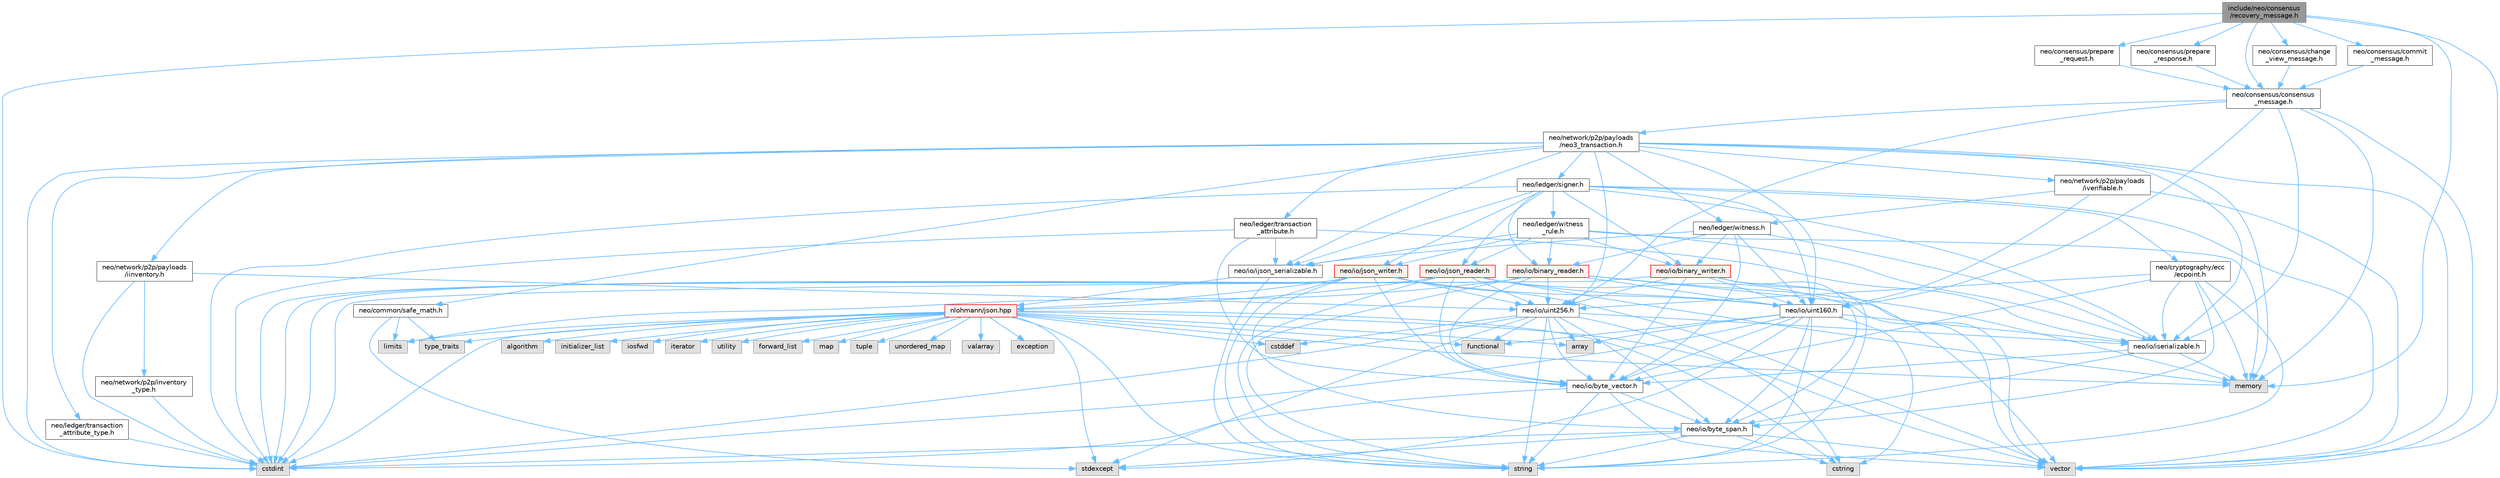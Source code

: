 digraph "include/neo/consensus/recovery_message.h"
{
 // LATEX_PDF_SIZE
  bgcolor="transparent";
  edge [fontname=Helvetica,fontsize=10,labelfontname=Helvetica,labelfontsize=10];
  node [fontname=Helvetica,fontsize=10,shape=box,height=0.2,width=0.4];
  Node1 [id="Node000001",label="include/neo/consensus\l/recovery_message.h",height=0.2,width=0.4,color="gray40", fillcolor="grey60", style="filled", fontcolor="black",tooltip=" "];
  Node1 -> Node2 [id="edge1_Node000001_Node000002",color="steelblue1",style="solid",tooltip=" "];
  Node2 [id="Node000002",label="neo/consensus/change\l_view_message.h",height=0.2,width=0.4,color="grey40", fillcolor="white", style="filled",URL="$change__view__message_8h.html",tooltip=" "];
  Node2 -> Node3 [id="edge2_Node000002_Node000003",color="steelblue1",style="solid",tooltip=" "];
  Node3 [id="Node000003",label="neo/consensus/consensus\l_message.h",height=0.2,width=0.4,color="grey40", fillcolor="white", style="filled",URL="$consensus__message_8h.html",tooltip=" "];
  Node3 -> Node4 [id="edge3_Node000003_Node000004",color="steelblue1",style="solid",tooltip=" "];
  Node4 [id="Node000004",label="neo/io/iserializable.h",height=0.2,width=0.4,color="grey40", fillcolor="white", style="filled",URL="$iserializable_8h.html",tooltip=" "];
  Node4 -> Node5 [id="edge4_Node000004_Node000005",color="steelblue1",style="solid",tooltip=" "];
  Node5 [id="Node000005",label="neo/io/byte_span.h",height=0.2,width=0.4,color="grey40", fillcolor="white", style="filled",URL="$io_2byte__span_8h.html",tooltip=" "];
  Node5 -> Node6 [id="edge5_Node000005_Node000006",color="steelblue1",style="solid",tooltip=" "];
  Node6 [id="Node000006",label="cstdint",height=0.2,width=0.4,color="grey60", fillcolor="#E0E0E0", style="filled",tooltip=" "];
  Node5 -> Node7 [id="edge6_Node000005_Node000007",color="steelblue1",style="solid",tooltip=" "];
  Node7 [id="Node000007",label="cstring",height=0.2,width=0.4,color="grey60", fillcolor="#E0E0E0", style="filled",tooltip=" "];
  Node5 -> Node8 [id="edge7_Node000005_Node000008",color="steelblue1",style="solid",tooltip=" "];
  Node8 [id="Node000008",label="stdexcept",height=0.2,width=0.4,color="grey60", fillcolor="#E0E0E0", style="filled",tooltip=" "];
  Node5 -> Node9 [id="edge8_Node000005_Node000009",color="steelblue1",style="solid",tooltip=" "];
  Node9 [id="Node000009",label="string",height=0.2,width=0.4,color="grey60", fillcolor="#E0E0E0", style="filled",tooltip=" "];
  Node5 -> Node10 [id="edge9_Node000005_Node000010",color="steelblue1",style="solid",tooltip=" "];
  Node10 [id="Node000010",label="vector",height=0.2,width=0.4,color="grey60", fillcolor="#E0E0E0", style="filled",tooltip=" "];
  Node4 -> Node11 [id="edge10_Node000004_Node000011",color="steelblue1",style="solid",tooltip=" "];
  Node11 [id="Node000011",label="neo/io/byte_vector.h",height=0.2,width=0.4,color="grey40", fillcolor="white", style="filled",URL="$io_2byte__vector_8h.html",tooltip=" "];
  Node11 -> Node5 [id="edge11_Node000011_Node000005",color="steelblue1",style="solid",tooltip=" "];
  Node11 -> Node6 [id="edge12_Node000011_Node000006",color="steelblue1",style="solid",tooltip=" "];
  Node11 -> Node9 [id="edge13_Node000011_Node000009",color="steelblue1",style="solid",tooltip=" "];
  Node11 -> Node10 [id="edge14_Node000011_Node000010",color="steelblue1",style="solid",tooltip=" "];
  Node4 -> Node12 [id="edge15_Node000004_Node000012",color="steelblue1",style="solid",tooltip=" "];
  Node12 [id="Node000012",label="memory",height=0.2,width=0.4,color="grey60", fillcolor="#E0E0E0", style="filled",tooltip=" "];
  Node3 -> Node13 [id="edge16_Node000003_Node000013",color="steelblue1",style="solid",tooltip=" "];
  Node13 [id="Node000013",label="neo/io/uint160.h",height=0.2,width=0.4,color="grey40", fillcolor="white", style="filled",URL="$uint160_8h.html",tooltip=" "];
  Node13 -> Node5 [id="edge17_Node000013_Node000005",color="steelblue1",style="solid",tooltip=" "];
  Node13 -> Node11 [id="edge18_Node000013_Node000011",color="steelblue1",style="solid",tooltip=" "];
  Node13 -> Node4 [id="edge19_Node000013_Node000004",color="steelblue1",style="solid",tooltip=" "];
  Node13 -> Node14 [id="edge20_Node000013_Node000014",color="steelblue1",style="solid",tooltip=" "];
  Node14 [id="Node000014",label="array",height=0.2,width=0.4,color="grey60", fillcolor="#E0E0E0", style="filled",tooltip=" "];
  Node13 -> Node6 [id="edge21_Node000013_Node000006",color="steelblue1",style="solid",tooltip=" "];
  Node13 -> Node7 [id="edge22_Node000013_Node000007",color="steelblue1",style="solid",tooltip=" "];
  Node13 -> Node15 [id="edge23_Node000013_Node000015",color="steelblue1",style="solid",tooltip=" "];
  Node15 [id="Node000015",label="functional",height=0.2,width=0.4,color="grey60", fillcolor="#E0E0E0", style="filled",tooltip=" "];
  Node13 -> Node8 [id="edge24_Node000013_Node000008",color="steelblue1",style="solid",tooltip=" "];
  Node13 -> Node9 [id="edge25_Node000013_Node000009",color="steelblue1",style="solid",tooltip=" "];
  Node3 -> Node16 [id="edge26_Node000003_Node000016",color="steelblue1",style="solid",tooltip=" "];
  Node16 [id="Node000016",label="neo/io/uint256.h",height=0.2,width=0.4,color="grey40", fillcolor="white", style="filled",URL="$uint256_8h.html",tooltip=" "];
  Node16 -> Node5 [id="edge27_Node000016_Node000005",color="steelblue1",style="solid",tooltip=" "];
  Node16 -> Node11 [id="edge28_Node000016_Node000011",color="steelblue1",style="solid",tooltip=" "];
  Node16 -> Node4 [id="edge29_Node000016_Node000004",color="steelblue1",style="solid",tooltip=" "];
  Node16 -> Node14 [id="edge30_Node000016_Node000014",color="steelblue1",style="solid",tooltip=" "];
  Node16 -> Node17 [id="edge31_Node000016_Node000017",color="steelblue1",style="solid",tooltip=" "];
  Node17 [id="Node000017",label="cstddef",height=0.2,width=0.4,color="grey60", fillcolor="#E0E0E0", style="filled",tooltip=" "];
  Node16 -> Node6 [id="edge32_Node000016_Node000006",color="steelblue1",style="solid",tooltip=" "];
  Node16 -> Node7 [id="edge33_Node000016_Node000007",color="steelblue1",style="solid",tooltip=" "];
  Node16 -> Node15 [id="edge34_Node000016_Node000015",color="steelblue1",style="solid",tooltip=" "];
  Node16 -> Node8 [id="edge35_Node000016_Node000008",color="steelblue1",style="solid",tooltip=" "];
  Node16 -> Node9 [id="edge36_Node000016_Node000009",color="steelblue1",style="solid",tooltip=" "];
  Node3 -> Node18 [id="edge37_Node000003_Node000018",color="steelblue1",style="solid",tooltip=" "];
  Node18 [id="Node000018",label="neo/network/p2p/payloads\l/neo3_transaction.h",height=0.2,width=0.4,color="grey40", fillcolor="white", style="filled",URL="$neo3__transaction_8h.html",tooltip=" "];
  Node18 -> Node19 [id="edge38_Node000018_Node000019",color="steelblue1",style="solid",tooltip=" "];
  Node19 [id="Node000019",label="neo/common/safe_math.h",height=0.2,width=0.4,color="grey40", fillcolor="white", style="filled",URL="$safe__math_8h.html",tooltip=" "];
  Node19 -> Node20 [id="edge39_Node000019_Node000020",color="steelblue1",style="solid",tooltip=" "];
  Node20 [id="Node000020",label="limits",height=0.2,width=0.4,color="grey60", fillcolor="#E0E0E0", style="filled",tooltip=" "];
  Node19 -> Node8 [id="edge40_Node000019_Node000008",color="steelblue1",style="solid",tooltip=" "];
  Node19 -> Node21 [id="edge41_Node000019_Node000021",color="steelblue1",style="solid",tooltip=" "];
  Node21 [id="Node000021",label="type_traits",height=0.2,width=0.4,color="grey60", fillcolor="#E0E0E0", style="filled",tooltip=" "];
  Node18 -> Node22 [id="edge42_Node000018_Node000022",color="steelblue1",style="solid",tooltip=" "];
  Node22 [id="Node000022",label="neo/io/ijson_serializable.h",height=0.2,width=0.4,color="grey40", fillcolor="white", style="filled",URL="$ijson__serializable_8h.html",tooltip=" "];
  Node22 -> Node23 [id="edge43_Node000022_Node000023",color="steelblue1",style="solid",tooltip=" "];
  Node23 [id="Node000023",label="nlohmann/json.hpp",height=0.2,width=0.4,color="red", fillcolor="#FFF0F0", style="filled",URL="$json_8hpp.html",tooltip=" "];
  Node23 -> Node24 [id="edge44_Node000023_Node000024",color="steelblue1",style="solid",tooltip=" "];
  Node24 [id="Node000024",label="algorithm",height=0.2,width=0.4,color="grey60", fillcolor="#E0E0E0", style="filled",tooltip=" "];
  Node23 -> Node17 [id="edge45_Node000023_Node000017",color="steelblue1",style="solid",tooltip=" "];
  Node23 -> Node15 [id="edge46_Node000023_Node000015",color="steelblue1",style="solid",tooltip=" "];
  Node23 -> Node25 [id="edge47_Node000023_Node000025",color="steelblue1",style="solid",tooltip=" "];
  Node25 [id="Node000025",label="initializer_list",height=0.2,width=0.4,color="grey60", fillcolor="#E0E0E0", style="filled",tooltip=" "];
  Node23 -> Node26 [id="edge48_Node000023_Node000026",color="steelblue1",style="solid",tooltip=" "];
  Node26 [id="Node000026",label="iosfwd",height=0.2,width=0.4,color="grey60", fillcolor="#E0E0E0", style="filled",tooltip=" "];
  Node23 -> Node27 [id="edge49_Node000023_Node000027",color="steelblue1",style="solid",tooltip=" "];
  Node27 [id="Node000027",label="iterator",height=0.2,width=0.4,color="grey60", fillcolor="#E0E0E0", style="filled",tooltip=" "];
  Node23 -> Node12 [id="edge50_Node000023_Node000012",color="steelblue1",style="solid",tooltip=" "];
  Node23 -> Node9 [id="edge51_Node000023_Node000009",color="steelblue1",style="solid",tooltip=" "];
  Node23 -> Node28 [id="edge52_Node000023_Node000028",color="steelblue1",style="solid",tooltip=" "];
  Node28 [id="Node000028",label="utility",height=0.2,width=0.4,color="grey60", fillcolor="#E0E0E0", style="filled",tooltip=" "];
  Node23 -> Node10 [id="edge53_Node000023_Node000010",color="steelblue1",style="solid",tooltip=" "];
  Node23 -> Node14 [id="edge54_Node000023_Node000014",color="steelblue1",style="solid",tooltip=" "];
  Node23 -> Node29 [id="edge55_Node000023_Node000029",color="steelblue1",style="solid",tooltip=" "];
  Node29 [id="Node000029",label="forward_list",height=0.2,width=0.4,color="grey60", fillcolor="#E0E0E0", style="filled",tooltip=" "];
  Node23 -> Node30 [id="edge56_Node000023_Node000030",color="steelblue1",style="solid",tooltip=" "];
  Node30 [id="Node000030",label="map",height=0.2,width=0.4,color="grey60", fillcolor="#E0E0E0", style="filled",tooltip=" "];
  Node23 -> Node31 [id="edge57_Node000023_Node000031",color="steelblue1",style="solid",tooltip=" "];
  Node31 [id="Node000031",label="tuple",height=0.2,width=0.4,color="grey60", fillcolor="#E0E0E0", style="filled",tooltip=" "];
  Node23 -> Node21 [id="edge58_Node000023_Node000021",color="steelblue1",style="solid",tooltip=" "];
  Node23 -> Node32 [id="edge59_Node000023_Node000032",color="steelblue1",style="solid",tooltip=" "];
  Node32 [id="Node000032",label="unordered_map",height=0.2,width=0.4,color="grey60", fillcolor="#E0E0E0", style="filled",tooltip=" "];
  Node23 -> Node33 [id="edge60_Node000023_Node000033",color="steelblue1",style="solid",tooltip=" "];
  Node33 [id="Node000033",label="valarray",height=0.2,width=0.4,color="grey60", fillcolor="#E0E0E0", style="filled",tooltip=" "];
  Node23 -> Node34 [id="edge61_Node000023_Node000034",color="steelblue1",style="solid",tooltip=" "];
  Node34 [id="Node000034",label="exception",height=0.2,width=0.4,color="grey60", fillcolor="#E0E0E0", style="filled",tooltip=" "];
  Node23 -> Node8 [id="edge62_Node000023_Node000008",color="steelblue1",style="solid",tooltip=" "];
  Node23 -> Node6 [id="edge63_Node000023_Node000006",color="steelblue1",style="solid",tooltip=" "];
  Node23 -> Node20 [id="edge64_Node000023_Node000020",color="steelblue1",style="solid",tooltip=" "];
  Node23 -> Node7 [id="edge65_Node000023_Node000007",color="steelblue1",style="solid",tooltip=" "];
  Node22 -> Node9 [id="edge66_Node000022_Node000009",color="steelblue1",style="solid",tooltip=" "];
  Node18 -> Node4 [id="edge67_Node000018_Node000004",color="steelblue1",style="solid",tooltip=" "];
  Node18 -> Node13 [id="edge68_Node000018_Node000013",color="steelblue1",style="solid",tooltip=" "];
  Node18 -> Node16 [id="edge69_Node000018_Node000016",color="steelblue1",style="solid",tooltip=" "];
  Node18 -> Node47 [id="edge70_Node000018_Node000047",color="steelblue1",style="solid",tooltip=" "];
  Node47 [id="Node000047",label="neo/ledger/signer.h",height=0.2,width=0.4,color="grey40", fillcolor="white", style="filled",URL="$signer_8h.html",tooltip=" "];
  Node47 -> Node48 [id="edge71_Node000047_Node000048",color="steelblue1",style="solid",tooltip=" "];
  Node48 [id="Node000048",label="neo/cryptography/ecc\l/ecpoint.h",height=0.2,width=0.4,color="grey40", fillcolor="white", style="filled",URL="$ecpoint_8h.html",tooltip=" "];
  Node48 -> Node5 [id="edge72_Node000048_Node000005",color="steelblue1",style="solid",tooltip=" "];
  Node48 -> Node11 [id="edge73_Node000048_Node000011",color="steelblue1",style="solid",tooltip=" "];
  Node48 -> Node4 [id="edge74_Node000048_Node000004",color="steelblue1",style="solid",tooltip=" "];
  Node48 -> Node16 [id="edge75_Node000048_Node000016",color="steelblue1",style="solid",tooltip=" "];
  Node48 -> Node12 [id="edge76_Node000048_Node000012",color="steelblue1",style="solid",tooltip=" "];
  Node48 -> Node9 [id="edge77_Node000048_Node000009",color="steelblue1",style="solid",tooltip=" "];
  Node47 -> Node49 [id="edge78_Node000047_Node000049",color="steelblue1",style="solid",tooltip=" "];
  Node49 [id="Node000049",label="neo/io/binary_reader.h",height=0.2,width=0.4,color="red", fillcolor="#FFF0F0", style="filled",URL="$binary__reader_8h.html",tooltip=" "];
  Node49 -> Node11 [id="edge79_Node000049_Node000011",color="steelblue1",style="solid",tooltip=" "];
  Node49 -> Node13 [id="edge80_Node000049_Node000013",color="steelblue1",style="solid",tooltip=" "];
  Node49 -> Node16 [id="edge81_Node000049_Node000016",color="steelblue1",style="solid",tooltip=" "];
  Node49 -> Node6 [id="edge82_Node000049_Node000006",color="steelblue1",style="solid",tooltip=" "];
  Node49 -> Node20 [id="edge83_Node000049_Node000020",color="steelblue1",style="solid",tooltip=" "];
  Node49 -> Node12 [id="edge84_Node000049_Node000012",color="steelblue1",style="solid",tooltip=" "];
  Node49 -> Node9 [id="edge85_Node000049_Node000009",color="steelblue1",style="solid",tooltip=" "];
  Node49 -> Node10 [id="edge86_Node000049_Node000010",color="steelblue1",style="solid",tooltip=" "];
  Node47 -> Node52 [id="edge87_Node000047_Node000052",color="steelblue1",style="solid",tooltip=" "];
  Node52 [id="Node000052",label="neo/io/binary_writer.h",height=0.2,width=0.4,color="red", fillcolor="#FFF0F0", style="filled",URL="$binary__writer_8h.html",tooltip=" "];
  Node52 -> Node5 [id="edge88_Node000052_Node000005",color="steelblue1",style="solid",tooltip=" "];
  Node52 -> Node11 [id="edge89_Node000052_Node000011",color="steelblue1",style="solid",tooltip=" "];
  Node52 -> Node13 [id="edge90_Node000052_Node000013",color="steelblue1",style="solid",tooltip=" "];
  Node52 -> Node16 [id="edge91_Node000052_Node000016",color="steelblue1",style="solid",tooltip=" "];
  Node52 -> Node6 [id="edge92_Node000052_Node000006",color="steelblue1",style="solid",tooltip=" "];
  Node52 -> Node9 [id="edge93_Node000052_Node000009",color="steelblue1",style="solid",tooltip=" "];
  Node52 -> Node10 [id="edge94_Node000052_Node000010",color="steelblue1",style="solid",tooltip=" "];
  Node47 -> Node22 [id="edge95_Node000047_Node000022",color="steelblue1",style="solid",tooltip=" "];
  Node47 -> Node4 [id="edge96_Node000047_Node000004",color="steelblue1",style="solid",tooltip=" "];
  Node47 -> Node53 [id="edge97_Node000047_Node000053",color="steelblue1",style="solid",tooltip=" "];
  Node53 [id="Node000053",label="neo/io/json_reader.h",height=0.2,width=0.4,color="red", fillcolor="#FFF0F0", style="filled",URL="$json__reader_8h.html",tooltip=" "];
  Node53 -> Node11 [id="edge98_Node000053_Node000011",color="steelblue1",style="solid",tooltip=" "];
  Node53 -> Node13 [id="edge99_Node000053_Node000013",color="steelblue1",style="solid",tooltip=" "];
  Node53 -> Node16 [id="edge100_Node000053_Node000016",color="steelblue1",style="solid",tooltip=" "];
  Node53 -> Node6 [id="edge101_Node000053_Node000006",color="steelblue1",style="solid",tooltip=" "];
  Node53 -> Node12 [id="edge102_Node000053_Node000012",color="steelblue1",style="solid",tooltip=" "];
  Node53 -> Node23 [id="edge103_Node000053_Node000023",color="steelblue1",style="solid",tooltip=" "];
  Node53 -> Node9 [id="edge104_Node000053_Node000009",color="steelblue1",style="solid",tooltip=" "];
  Node53 -> Node10 [id="edge105_Node000053_Node000010",color="steelblue1",style="solid",tooltip=" "];
  Node47 -> Node55 [id="edge106_Node000047_Node000055",color="steelblue1",style="solid",tooltip=" "];
  Node55 [id="Node000055",label="neo/io/json_writer.h",height=0.2,width=0.4,color="red", fillcolor="#FFF0F0", style="filled",URL="$json__writer_8h.html",tooltip=" "];
  Node55 -> Node5 [id="edge107_Node000055_Node000005",color="steelblue1",style="solid",tooltip=" "];
  Node55 -> Node11 [id="edge108_Node000055_Node000011",color="steelblue1",style="solid",tooltip=" "];
  Node55 -> Node13 [id="edge109_Node000055_Node000013",color="steelblue1",style="solid",tooltip=" "];
  Node55 -> Node16 [id="edge110_Node000055_Node000016",color="steelblue1",style="solid",tooltip=" "];
  Node55 -> Node6 [id="edge111_Node000055_Node000006",color="steelblue1",style="solid",tooltip=" "];
  Node55 -> Node23 [id="edge112_Node000055_Node000023",color="steelblue1",style="solid",tooltip=" "];
  Node55 -> Node9 [id="edge113_Node000055_Node000009",color="steelblue1",style="solid",tooltip=" "];
  Node55 -> Node10 [id="edge114_Node000055_Node000010",color="steelblue1",style="solid",tooltip=" "];
  Node47 -> Node13 [id="edge115_Node000047_Node000013",color="steelblue1",style="solid",tooltip=" "];
  Node47 -> Node56 [id="edge116_Node000047_Node000056",color="steelblue1",style="solid",tooltip=" "];
  Node56 [id="Node000056",label="neo/ledger/witness\l_rule.h",height=0.2,width=0.4,color="grey40", fillcolor="white", style="filled",URL="$witness__rule_8h.html",tooltip=" "];
  Node56 -> Node49 [id="edge117_Node000056_Node000049",color="steelblue1",style="solid",tooltip=" "];
  Node56 -> Node52 [id="edge118_Node000056_Node000052",color="steelblue1",style="solid",tooltip=" "];
  Node56 -> Node22 [id="edge119_Node000056_Node000022",color="steelblue1",style="solid",tooltip=" "];
  Node56 -> Node4 [id="edge120_Node000056_Node000004",color="steelblue1",style="solid",tooltip=" "];
  Node56 -> Node53 [id="edge121_Node000056_Node000053",color="steelblue1",style="solid",tooltip=" "];
  Node56 -> Node55 [id="edge122_Node000056_Node000055",color="steelblue1",style="solid",tooltip=" "];
  Node56 -> Node12 [id="edge123_Node000056_Node000012",color="steelblue1",style="solid",tooltip=" "];
  Node47 -> Node6 [id="edge124_Node000047_Node000006",color="steelblue1",style="solid",tooltip=" "];
  Node47 -> Node10 [id="edge125_Node000047_Node000010",color="steelblue1",style="solid",tooltip=" "];
  Node18 -> Node57 [id="edge126_Node000018_Node000057",color="steelblue1",style="solid",tooltip=" "];
  Node57 [id="Node000057",label="neo/ledger/transaction\l_attribute.h",height=0.2,width=0.4,color="grey40", fillcolor="white", style="filled",URL="$transaction__attribute_8h.html",tooltip=" "];
  Node57 -> Node11 [id="edge127_Node000057_Node000011",color="steelblue1",style="solid",tooltip=" "];
  Node57 -> Node22 [id="edge128_Node000057_Node000022",color="steelblue1",style="solid",tooltip=" "];
  Node57 -> Node4 [id="edge129_Node000057_Node000004",color="steelblue1",style="solid",tooltip=" "];
  Node57 -> Node6 [id="edge130_Node000057_Node000006",color="steelblue1",style="solid",tooltip=" "];
  Node18 -> Node58 [id="edge131_Node000018_Node000058",color="steelblue1",style="solid",tooltip=" "];
  Node58 [id="Node000058",label="neo/ledger/transaction\l_attribute_type.h",height=0.2,width=0.4,color="grey40", fillcolor="white", style="filled",URL="$transaction__attribute__type_8h.html",tooltip=" "];
  Node58 -> Node6 [id="edge132_Node000058_Node000006",color="steelblue1",style="solid",tooltip=" "];
  Node18 -> Node59 [id="edge133_Node000018_Node000059",color="steelblue1",style="solid",tooltip=" "];
  Node59 [id="Node000059",label="neo/ledger/witness.h",height=0.2,width=0.4,color="grey40", fillcolor="white", style="filled",URL="$ledger_2witness_8h.html",tooltip=" "];
  Node59 -> Node49 [id="edge134_Node000059_Node000049",color="steelblue1",style="solid",tooltip=" "];
  Node59 -> Node52 [id="edge135_Node000059_Node000052",color="steelblue1",style="solid",tooltip=" "];
  Node59 -> Node11 [id="edge136_Node000059_Node000011",color="steelblue1",style="solid",tooltip=" "];
  Node59 -> Node22 [id="edge137_Node000059_Node000022",color="steelblue1",style="solid",tooltip=" "];
  Node59 -> Node4 [id="edge138_Node000059_Node000004",color="steelblue1",style="solid",tooltip=" "];
  Node59 -> Node13 [id="edge139_Node000059_Node000013",color="steelblue1",style="solid",tooltip=" "];
  Node18 -> Node60 [id="edge140_Node000018_Node000060",color="steelblue1",style="solid",tooltip=" "];
  Node60 [id="Node000060",label="neo/network/p2p/payloads\l/iinventory.h",height=0.2,width=0.4,color="grey40", fillcolor="white", style="filled",URL="$payloads_2iinventory_8h.html",tooltip=" "];
  Node60 -> Node16 [id="edge141_Node000060_Node000016",color="steelblue1",style="solid",tooltip=" "];
  Node60 -> Node61 [id="edge142_Node000060_Node000061",color="steelblue1",style="solid",tooltip=" "];
  Node61 [id="Node000061",label="neo/network/p2p/inventory\l_type.h",height=0.2,width=0.4,color="grey40", fillcolor="white", style="filled",URL="$p2p_2inventory__type_8h.html",tooltip=" "];
  Node61 -> Node6 [id="edge143_Node000061_Node000006",color="steelblue1",style="solid",tooltip=" "];
  Node60 -> Node6 [id="edge144_Node000060_Node000006",color="steelblue1",style="solid",tooltip=" "];
  Node18 -> Node62 [id="edge145_Node000018_Node000062",color="steelblue1",style="solid",tooltip=" "];
  Node62 [id="Node000062",label="neo/network/p2p/payloads\l/iverifiable.h",height=0.2,width=0.4,color="grey40", fillcolor="white", style="filled",URL="$iverifiable_8h.html",tooltip=" "];
  Node62 -> Node13 [id="edge146_Node000062_Node000013",color="steelblue1",style="solid",tooltip=" "];
  Node62 -> Node59 [id="edge147_Node000062_Node000059",color="steelblue1",style="solid",tooltip=" "];
  Node62 -> Node10 [id="edge148_Node000062_Node000010",color="steelblue1",style="solid",tooltip=" "];
  Node18 -> Node6 [id="edge149_Node000018_Node000006",color="steelblue1",style="solid",tooltip=" "];
  Node18 -> Node12 [id="edge150_Node000018_Node000012",color="steelblue1",style="solid",tooltip=" "];
  Node18 -> Node10 [id="edge151_Node000018_Node000010",color="steelblue1",style="solid",tooltip=" "];
  Node3 -> Node12 [id="edge152_Node000003_Node000012",color="steelblue1",style="solid",tooltip=" "];
  Node3 -> Node10 [id="edge153_Node000003_Node000010",color="steelblue1",style="solid",tooltip=" "];
  Node1 -> Node63 [id="edge154_Node000001_Node000063",color="steelblue1",style="solid",tooltip=" "];
  Node63 [id="Node000063",label="neo/consensus/commit\l_message.h",height=0.2,width=0.4,color="grey40", fillcolor="white", style="filled",URL="$commit__message_8h.html",tooltip=" "];
  Node63 -> Node3 [id="edge155_Node000063_Node000003",color="steelblue1",style="solid",tooltip=" "];
  Node1 -> Node3 [id="edge156_Node000001_Node000003",color="steelblue1",style="solid",tooltip=" "];
  Node1 -> Node64 [id="edge157_Node000001_Node000064",color="steelblue1",style="solid",tooltip=" "];
  Node64 [id="Node000064",label="neo/consensus/prepare\l_request.h",height=0.2,width=0.4,color="grey40", fillcolor="white", style="filled",URL="$prepare__request_8h.html",tooltip=" "];
  Node64 -> Node3 [id="edge158_Node000064_Node000003",color="steelblue1",style="solid",tooltip=" "];
  Node1 -> Node65 [id="edge159_Node000001_Node000065",color="steelblue1",style="solid",tooltip=" "];
  Node65 [id="Node000065",label="neo/consensus/prepare\l_response.h",height=0.2,width=0.4,color="grey40", fillcolor="white", style="filled",URL="$prepare__response_8h.html",tooltip=" "];
  Node65 -> Node3 [id="edge160_Node000065_Node000003",color="steelblue1",style="solid",tooltip=" "];
  Node1 -> Node6 [id="edge161_Node000001_Node000006",color="steelblue1",style="solid",tooltip=" "];
  Node1 -> Node12 [id="edge162_Node000001_Node000012",color="steelblue1",style="solid",tooltip=" "];
  Node1 -> Node10 [id="edge163_Node000001_Node000010",color="steelblue1",style="solid",tooltip=" "];
}
